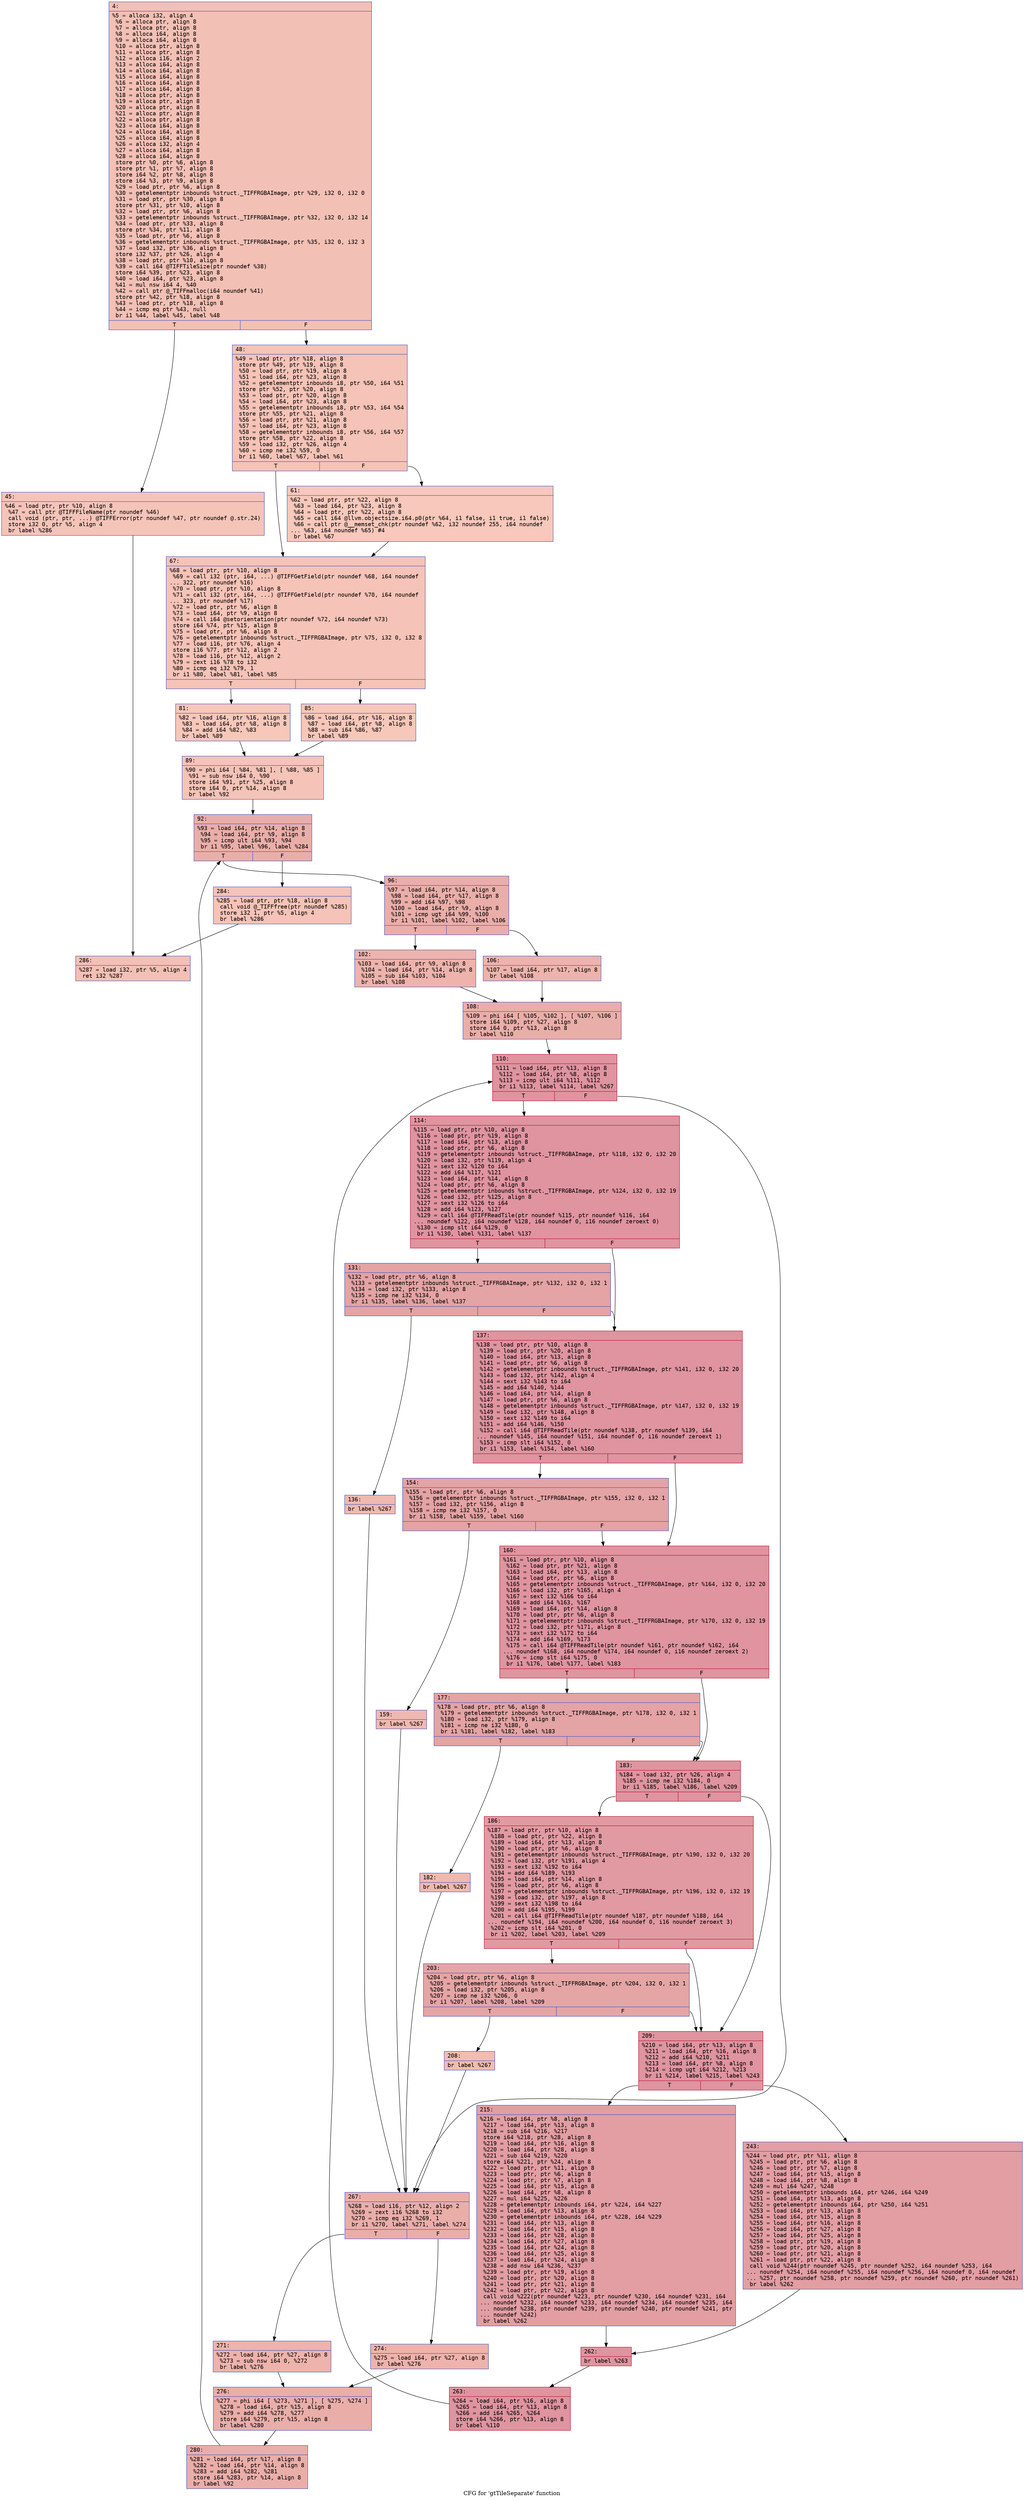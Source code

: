 digraph "CFG for 'gtTileSeparate' function" {
	label="CFG for 'gtTileSeparate' function";

	Node0x600002a326c0 [shape=record,color="#3d50c3ff", style=filled, fillcolor="#e5705870" fontname="Courier",label="{4:\l|  %5 = alloca i32, align 4\l  %6 = alloca ptr, align 8\l  %7 = alloca ptr, align 8\l  %8 = alloca i64, align 8\l  %9 = alloca i64, align 8\l  %10 = alloca ptr, align 8\l  %11 = alloca ptr, align 8\l  %12 = alloca i16, align 2\l  %13 = alloca i64, align 8\l  %14 = alloca i64, align 8\l  %15 = alloca i64, align 8\l  %16 = alloca i64, align 8\l  %17 = alloca i64, align 8\l  %18 = alloca ptr, align 8\l  %19 = alloca ptr, align 8\l  %20 = alloca ptr, align 8\l  %21 = alloca ptr, align 8\l  %22 = alloca ptr, align 8\l  %23 = alloca i64, align 8\l  %24 = alloca i64, align 8\l  %25 = alloca i64, align 8\l  %26 = alloca i32, align 4\l  %27 = alloca i64, align 8\l  %28 = alloca i64, align 8\l  store ptr %0, ptr %6, align 8\l  store ptr %1, ptr %7, align 8\l  store i64 %2, ptr %8, align 8\l  store i64 %3, ptr %9, align 8\l  %29 = load ptr, ptr %6, align 8\l  %30 = getelementptr inbounds %struct._TIFFRGBAImage, ptr %29, i32 0, i32 0\l  %31 = load ptr, ptr %30, align 8\l  store ptr %31, ptr %10, align 8\l  %32 = load ptr, ptr %6, align 8\l  %33 = getelementptr inbounds %struct._TIFFRGBAImage, ptr %32, i32 0, i32 14\l  %34 = load ptr, ptr %33, align 8\l  store ptr %34, ptr %11, align 8\l  %35 = load ptr, ptr %6, align 8\l  %36 = getelementptr inbounds %struct._TIFFRGBAImage, ptr %35, i32 0, i32 3\l  %37 = load i32, ptr %36, align 8\l  store i32 %37, ptr %26, align 4\l  %38 = load ptr, ptr %10, align 8\l  %39 = call i64 @TIFFTileSize(ptr noundef %38)\l  store i64 %39, ptr %23, align 8\l  %40 = load i64, ptr %23, align 8\l  %41 = mul nsw i64 4, %40\l  %42 = call ptr @_TIFFmalloc(i64 noundef %41)\l  store ptr %42, ptr %18, align 8\l  %43 = load ptr, ptr %18, align 8\l  %44 = icmp eq ptr %43, null\l  br i1 %44, label %45, label %48\l|{<s0>T|<s1>F}}"];
	Node0x600002a326c0:s0 -> Node0x600002a32710[tooltip="4 -> 45\nProbability 37.50%" ];
	Node0x600002a326c0:s1 -> Node0x600002a32760[tooltip="4 -> 48\nProbability 62.50%" ];
	Node0x600002a32710 [shape=record,color="#3d50c3ff", style=filled, fillcolor="#e97a5f70" fontname="Courier",label="{45:\l|  %46 = load ptr, ptr %10, align 8\l  %47 = call ptr @TIFFFileName(ptr noundef %46)\l  call void (ptr, ptr, ...) @TIFFError(ptr noundef %47, ptr noundef @.str.24)\l  store i32 0, ptr %5, align 4\l  br label %286\l}"];
	Node0x600002a32710 -> Node0x600002a332a0[tooltip="45 -> 286\nProbability 100.00%" ];
	Node0x600002a32760 [shape=record,color="#3d50c3ff", style=filled, fillcolor="#e8765c70" fontname="Courier",label="{48:\l|  %49 = load ptr, ptr %18, align 8\l  store ptr %49, ptr %19, align 8\l  %50 = load ptr, ptr %19, align 8\l  %51 = load i64, ptr %23, align 8\l  %52 = getelementptr inbounds i8, ptr %50, i64 %51\l  store ptr %52, ptr %20, align 8\l  %53 = load ptr, ptr %20, align 8\l  %54 = load i64, ptr %23, align 8\l  %55 = getelementptr inbounds i8, ptr %53, i64 %54\l  store ptr %55, ptr %21, align 8\l  %56 = load ptr, ptr %21, align 8\l  %57 = load i64, ptr %23, align 8\l  %58 = getelementptr inbounds i8, ptr %56, i64 %57\l  store ptr %58, ptr %22, align 8\l  %59 = load i32, ptr %26, align 4\l  %60 = icmp ne i32 %59, 0\l  br i1 %60, label %67, label %61\l|{<s0>T|<s1>F}}"];
	Node0x600002a32760:s0 -> Node0x600002a32800[tooltip="48 -> 67\nProbability 62.50%" ];
	Node0x600002a32760:s1 -> Node0x600002a327b0[tooltip="48 -> 61\nProbability 37.50%" ];
	Node0x600002a327b0 [shape=record,color="#3d50c3ff", style=filled, fillcolor="#ed836670" fontname="Courier",label="{61:\l|  %62 = load ptr, ptr %22, align 8\l  %63 = load i64, ptr %23, align 8\l  %64 = load ptr, ptr %22, align 8\l  %65 = call i64 @llvm.objectsize.i64.p0(ptr %64, i1 false, i1 true, i1 false)\l  %66 = call ptr @__memset_chk(ptr noundef %62, i32 noundef 255, i64 noundef\l... %63, i64 noundef %65) #4\l  br label %67\l}"];
	Node0x600002a327b0 -> Node0x600002a32800[tooltip="61 -> 67\nProbability 100.00%" ];
	Node0x600002a32800 [shape=record,color="#3d50c3ff", style=filled, fillcolor="#e8765c70" fontname="Courier",label="{67:\l|  %68 = load ptr, ptr %10, align 8\l  %69 = call i32 (ptr, i64, ...) @TIFFGetField(ptr noundef %68, i64 noundef\l... 322, ptr noundef %16)\l  %70 = load ptr, ptr %10, align 8\l  %71 = call i32 (ptr, i64, ...) @TIFFGetField(ptr noundef %70, i64 noundef\l... 323, ptr noundef %17)\l  %72 = load ptr, ptr %6, align 8\l  %73 = load i64, ptr %9, align 8\l  %74 = call i64 @setorientation(ptr noundef %72, i64 noundef %73)\l  store i64 %74, ptr %15, align 8\l  %75 = load ptr, ptr %6, align 8\l  %76 = getelementptr inbounds %struct._TIFFRGBAImage, ptr %75, i32 0, i32 8\l  %77 = load i16, ptr %76, align 4\l  store i16 %77, ptr %12, align 2\l  %78 = load i16, ptr %12, align 2\l  %79 = zext i16 %78 to i32\l  %80 = icmp eq i32 %79, 1\l  br i1 %80, label %81, label %85\l|{<s0>T|<s1>F}}"];
	Node0x600002a32800:s0 -> Node0x600002a32850[tooltip="67 -> 81\nProbability 50.00%" ];
	Node0x600002a32800:s1 -> Node0x600002a328a0[tooltip="67 -> 85\nProbability 50.00%" ];
	Node0x600002a32850 [shape=record,color="#3d50c3ff", style=filled, fillcolor="#ec7f6370" fontname="Courier",label="{81:\l|  %82 = load i64, ptr %16, align 8\l  %83 = load i64, ptr %8, align 8\l  %84 = add i64 %82, %83\l  br label %89\l}"];
	Node0x600002a32850 -> Node0x600002a328f0[tooltip="81 -> 89\nProbability 100.00%" ];
	Node0x600002a328a0 [shape=record,color="#3d50c3ff", style=filled, fillcolor="#ec7f6370" fontname="Courier",label="{85:\l|  %86 = load i64, ptr %16, align 8\l  %87 = load i64, ptr %8, align 8\l  %88 = sub i64 %86, %87\l  br label %89\l}"];
	Node0x600002a328a0 -> Node0x600002a328f0[tooltip="85 -> 89\nProbability 100.00%" ];
	Node0x600002a328f0 [shape=record,color="#3d50c3ff", style=filled, fillcolor="#e8765c70" fontname="Courier",label="{89:\l|  %90 = phi i64 [ %84, %81 ], [ %88, %85 ]\l  %91 = sub nsw i64 0, %90\l  store i64 %91, ptr %25, align 8\l  store i64 0, ptr %14, align 8\l  br label %92\l}"];
	Node0x600002a328f0 -> Node0x600002a32940[tooltip="89 -> 92\nProbability 100.00%" ];
	Node0x600002a32940 [shape=record,color="#3d50c3ff", style=filled, fillcolor="#d0473d70" fontname="Courier",label="{92:\l|  %93 = load i64, ptr %14, align 8\l  %94 = load i64, ptr %9, align 8\l  %95 = icmp ult i64 %93, %94\l  br i1 %95, label %96, label %284\l|{<s0>T|<s1>F}}"];
	Node0x600002a32940:s0 -> Node0x600002a32990[tooltip="92 -> 96\nProbability 96.88%" ];
	Node0x600002a32940:s1 -> Node0x600002a33250[tooltip="92 -> 284\nProbability 3.12%" ];
	Node0x600002a32990 [shape=record,color="#3d50c3ff", style=filled, fillcolor="#d0473d70" fontname="Courier",label="{96:\l|  %97 = load i64, ptr %14, align 8\l  %98 = load i64, ptr %17, align 8\l  %99 = add i64 %97, %98\l  %100 = load i64, ptr %9, align 8\l  %101 = icmp ugt i64 %99, %100\l  br i1 %101, label %102, label %106\l|{<s0>T|<s1>F}}"];
	Node0x600002a32990:s0 -> Node0x600002a329e0[tooltip="96 -> 102\nProbability 50.00%" ];
	Node0x600002a32990:s1 -> Node0x600002a32a30[tooltip="96 -> 106\nProbability 50.00%" ];
	Node0x600002a329e0 [shape=record,color="#3d50c3ff", style=filled, fillcolor="#d6524470" fontname="Courier",label="{102:\l|  %103 = load i64, ptr %9, align 8\l  %104 = load i64, ptr %14, align 8\l  %105 = sub i64 %103, %104\l  br label %108\l}"];
	Node0x600002a329e0 -> Node0x600002a32a80[tooltip="102 -> 108\nProbability 100.00%" ];
	Node0x600002a32a30 [shape=record,color="#3d50c3ff", style=filled, fillcolor="#d6524470" fontname="Courier",label="{106:\l|  %107 = load i64, ptr %17, align 8\l  br label %108\l}"];
	Node0x600002a32a30 -> Node0x600002a32a80[tooltip="106 -> 108\nProbability 100.00%" ];
	Node0x600002a32a80 [shape=record,color="#3d50c3ff", style=filled, fillcolor="#d0473d70" fontname="Courier",label="{108:\l|  %109 = phi i64 [ %105, %102 ], [ %107, %106 ]\l  store i64 %109, ptr %27, align 8\l  store i64 0, ptr %13, align 8\l  br label %110\l}"];
	Node0x600002a32a80 -> Node0x600002a32ad0[tooltip="108 -> 110\nProbability 100.00%" ];
	Node0x600002a32ad0 [shape=record,color="#b70d28ff", style=filled, fillcolor="#b70d2870" fontname="Courier",label="{110:\l|  %111 = load i64, ptr %13, align 8\l  %112 = load i64, ptr %8, align 8\l  %113 = icmp ult i64 %111, %112\l  br i1 %113, label %114, label %267\l|{<s0>T|<s1>F}}"];
	Node0x600002a32ad0:s0 -> Node0x600002a32b20[tooltip="110 -> 114\nProbability 96.88%" ];
	Node0x600002a32ad0:s1 -> Node0x600002a330c0[tooltip="110 -> 267\nProbability 3.12%" ];
	Node0x600002a32b20 [shape=record,color="#b70d28ff", style=filled, fillcolor="#b70d2870" fontname="Courier",label="{114:\l|  %115 = load ptr, ptr %10, align 8\l  %116 = load ptr, ptr %19, align 8\l  %117 = load i64, ptr %13, align 8\l  %118 = load ptr, ptr %6, align 8\l  %119 = getelementptr inbounds %struct._TIFFRGBAImage, ptr %118, i32 0, i32 20\l  %120 = load i32, ptr %119, align 4\l  %121 = sext i32 %120 to i64\l  %122 = add i64 %117, %121\l  %123 = load i64, ptr %14, align 8\l  %124 = load ptr, ptr %6, align 8\l  %125 = getelementptr inbounds %struct._TIFFRGBAImage, ptr %124, i32 0, i32 19\l  %126 = load i32, ptr %125, align 8\l  %127 = sext i32 %126 to i64\l  %128 = add i64 %123, %127\l  %129 = call i64 @TIFFReadTile(ptr noundef %115, ptr noundef %116, i64\l... noundef %122, i64 noundef %128, i64 noundef 0, i16 noundef zeroext 0)\l  %130 = icmp slt i64 %129, 0\l  br i1 %130, label %131, label %137\l|{<s0>T|<s1>F}}"];
	Node0x600002a32b20:s0 -> Node0x600002a32b70[tooltip="114 -> 131\nProbability 37.50%" ];
	Node0x600002a32b20:s1 -> Node0x600002a32c10[tooltip="114 -> 137\nProbability 62.50%" ];
	Node0x600002a32b70 [shape=record,color="#3d50c3ff", style=filled, fillcolor="#c32e3170" fontname="Courier",label="{131:\l|  %132 = load ptr, ptr %6, align 8\l  %133 = getelementptr inbounds %struct._TIFFRGBAImage, ptr %132, i32 0, i32 1\l  %134 = load i32, ptr %133, align 8\l  %135 = icmp ne i32 %134, 0\l  br i1 %135, label %136, label %137\l|{<s0>T|<s1>F}}"];
	Node0x600002a32b70:s0 -> Node0x600002a32bc0[tooltip="131 -> 136\nProbability 3.12%" ];
	Node0x600002a32b70:s1 -> Node0x600002a32c10[tooltip="131 -> 137\nProbability 96.88%" ];
	Node0x600002a32bc0 [shape=record,color="#3d50c3ff", style=filled, fillcolor="#de614d70" fontname="Courier",label="{136:\l|  br label %267\l}"];
	Node0x600002a32bc0 -> Node0x600002a330c0[tooltip="136 -> 267\nProbability 100.00%" ];
	Node0x600002a32c10 [shape=record,color="#b70d28ff", style=filled, fillcolor="#b70d2870" fontname="Courier",label="{137:\l|  %138 = load ptr, ptr %10, align 8\l  %139 = load ptr, ptr %20, align 8\l  %140 = load i64, ptr %13, align 8\l  %141 = load ptr, ptr %6, align 8\l  %142 = getelementptr inbounds %struct._TIFFRGBAImage, ptr %141, i32 0, i32 20\l  %143 = load i32, ptr %142, align 4\l  %144 = sext i32 %143 to i64\l  %145 = add i64 %140, %144\l  %146 = load i64, ptr %14, align 8\l  %147 = load ptr, ptr %6, align 8\l  %148 = getelementptr inbounds %struct._TIFFRGBAImage, ptr %147, i32 0, i32 19\l  %149 = load i32, ptr %148, align 8\l  %150 = sext i32 %149 to i64\l  %151 = add i64 %146, %150\l  %152 = call i64 @TIFFReadTile(ptr noundef %138, ptr noundef %139, i64\l... noundef %145, i64 noundef %151, i64 noundef 0, i16 noundef zeroext 1)\l  %153 = icmp slt i64 %152, 0\l  br i1 %153, label %154, label %160\l|{<s0>T|<s1>F}}"];
	Node0x600002a32c10:s0 -> Node0x600002a32c60[tooltip="137 -> 154\nProbability 37.50%" ];
	Node0x600002a32c10:s1 -> Node0x600002a32d00[tooltip="137 -> 160\nProbability 62.50%" ];
	Node0x600002a32c60 [shape=record,color="#3d50c3ff", style=filled, fillcolor="#c32e3170" fontname="Courier",label="{154:\l|  %155 = load ptr, ptr %6, align 8\l  %156 = getelementptr inbounds %struct._TIFFRGBAImage, ptr %155, i32 0, i32 1\l  %157 = load i32, ptr %156, align 8\l  %158 = icmp ne i32 %157, 0\l  br i1 %158, label %159, label %160\l|{<s0>T|<s1>F}}"];
	Node0x600002a32c60:s0 -> Node0x600002a32cb0[tooltip="154 -> 159\nProbability 3.12%" ];
	Node0x600002a32c60:s1 -> Node0x600002a32d00[tooltip="154 -> 160\nProbability 96.88%" ];
	Node0x600002a32cb0 [shape=record,color="#3d50c3ff", style=filled, fillcolor="#de614d70" fontname="Courier",label="{159:\l|  br label %267\l}"];
	Node0x600002a32cb0 -> Node0x600002a330c0[tooltip="159 -> 267\nProbability 100.00%" ];
	Node0x600002a32d00 [shape=record,color="#b70d28ff", style=filled, fillcolor="#b70d2870" fontname="Courier",label="{160:\l|  %161 = load ptr, ptr %10, align 8\l  %162 = load ptr, ptr %21, align 8\l  %163 = load i64, ptr %13, align 8\l  %164 = load ptr, ptr %6, align 8\l  %165 = getelementptr inbounds %struct._TIFFRGBAImage, ptr %164, i32 0, i32 20\l  %166 = load i32, ptr %165, align 4\l  %167 = sext i32 %166 to i64\l  %168 = add i64 %163, %167\l  %169 = load i64, ptr %14, align 8\l  %170 = load ptr, ptr %6, align 8\l  %171 = getelementptr inbounds %struct._TIFFRGBAImage, ptr %170, i32 0, i32 19\l  %172 = load i32, ptr %171, align 8\l  %173 = sext i32 %172 to i64\l  %174 = add i64 %169, %173\l  %175 = call i64 @TIFFReadTile(ptr noundef %161, ptr noundef %162, i64\l... noundef %168, i64 noundef %174, i64 noundef 0, i16 noundef zeroext 2)\l  %176 = icmp slt i64 %175, 0\l  br i1 %176, label %177, label %183\l|{<s0>T|<s1>F}}"];
	Node0x600002a32d00:s0 -> Node0x600002a32d50[tooltip="160 -> 177\nProbability 37.50%" ];
	Node0x600002a32d00:s1 -> Node0x600002a32df0[tooltip="160 -> 183\nProbability 62.50%" ];
	Node0x600002a32d50 [shape=record,color="#3d50c3ff", style=filled, fillcolor="#c32e3170" fontname="Courier",label="{177:\l|  %178 = load ptr, ptr %6, align 8\l  %179 = getelementptr inbounds %struct._TIFFRGBAImage, ptr %178, i32 0, i32 1\l  %180 = load i32, ptr %179, align 8\l  %181 = icmp ne i32 %180, 0\l  br i1 %181, label %182, label %183\l|{<s0>T|<s1>F}}"];
	Node0x600002a32d50:s0 -> Node0x600002a32da0[tooltip="177 -> 182\nProbability 3.12%" ];
	Node0x600002a32d50:s1 -> Node0x600002a32df0[tooltip="177 -> 183\nProbability 96.88%" ];
	Node0x600002a32da0 [shape=record,color="#3d50c3ff", style=filled, fillcolor="#de614d70" fontname="Courier",label="{182:\l|  br label %267\l}"];
	Node0x600002a32da0 -> Node0x600002a330c0[tooltip="182 -> 267\nProbability 100.00%" ];
	Node0x600002a32df0 [shape=record,color="#b70d28ff", style=filled, fillcolor="#b70d2870" fontname="Courier",label="{183:\l|  %184 = load i32, ptr %26, align 4\l  %185 = icmp ne i32 %184, 0\l  br i1 %185, label %186, label %209\l|{<s0>T|<s1>F}}"];
	Node0x600002a32df0:s0 -> Node0x600002a32e40[tooltip="183 -> 186\nProbability 62.50%" ];
	Node0x600002a32df0:s1 -> Node0x600002a32f30[tooltip="183 -> 209\nProbability 37.50%" ];
	Node0x600002a32e40 [shape=record,color="#b70d28ff", style=filled, fillcolor="#bb1b2c70" fontname="Courier",label="{186:\l|  %187 = load ptr, ptr %10, align 8\l  %188 = load ptr, ptr %22, align 8\l  %189 = load i64, ptr %13, align 8\l  %190 = load ptr, ptr %6, align 8\l  %191 = getelementptr inbounds %struct._TIFFRGBAImage, ptr %190, i32 0, i32 20\l  %192 = load i32, ptr %191, align 4\l  %193 = sext i32 %192 to i64\l  %194 = add i64 %189, %193\l  %195 = load i64, ptr %14, align 8\l  %196 = load ptr, ptr %6, align 8\l  %197 = getelementptr inbounds %struct._TIFFRGBAImage, ptr %196, i32 0, i32 19\l  %198 = load i32, ptr %197, align 8\l  %199 = sext i32 %198 to i64\l  %200 = add i64 %195, %199\l  %201 = call i64 @TIFFReadTile(ptr noundef %187, ptr noundef %188, i64\l... noundef %194, i64 noundef %200, i64 noundef 0, i16 noundef zeroext 3)\l  %202 = icmp slt i64 %201, 0\l  br i1 %202, label %203, label %209\l|{<s0>T|<s1>F}}"];
	Node0x600002a32e40:s0 -> Node0x600002a32e90[tooltip="186 -> 203\nProbability 37.50%" ];
	Node0x600002a32e40:s1 -> Node0x600002a32f30[tooltip="186 -> 209\nProbability 62.50%" ];
	Node0x600002a32e90 [shape=record,color="#3d50c3ff", style=filled, fillcolor="#c5333470" fontname="Courier",label="{203:\l|  %204 = load ptr, ptr %6, align 8\l  %205 = getelementptr inbounds %struct._TIFFRGBAImage, ptr %204, i32 0, i32 1\l  %206 = load i32, ptr %205, align 8\l  %207 = icmp ne i32 %206, 0\l  br i1 %207, label %208, label %209\l|{<s0>T|<s1>F}}"];
	Node0x600002a32e90:s0 -> Node0x600002a32ee0[tooltip="203 -> 208\nProbability 3.12%" ];
	Node0x600002a32e90:s1 -> Node0x600002a32f30[tooltip="203 -> 209\nProbability 96.88%" ];
	Node0x600002a32ee0 [shape=record,color="#3d50c3ff", style=filled, fillcolor="#e1675170" fontname="Courier",label="{208:\l|  br label %267\l}"];
	Node0x600002a32ee0 -> Node0x600002a330c0[tooltip="208 -> 267\nProbability 100.00%" ];
	Node0x600002a32f30 [shape=record,color="#b70d28ff", style=filled, fillcolor="#b70d2870" fontname="Courier",label="{209:\l|  %210 = load i64, ptr %13, align 8\l  %211 = load i64, ptr %16, align 8\l  %212 = add i64 %210, %211\l  %213 = load i64, ptr %8, align 8\l  %214 = icmp ugt i64 %212, %213\l  br i1 %214, label %215, label %243\l|{<s0>T|<s1>F}}"];
	Node0x600002a32f30:s0 -> Node0x600002a32f80[tooltip="209 -> 215\nProbability 50.00%" ];
	Node0x600002a32f30:s1 -> Node0x600002a32fd0[tooltip="209 -> 243\nProbability 50.00%" ];
	Node0x600002a32f80 [shape=record,color="#3d50c3ff", style=filled, fillcolor="#be242e70" fontname="Courier",label="{215:\l|  %216 = load i64, ptr %8, align 8\l  %217 = load i64, ptr %13, align 8\l  %218 = sub i64 %216, %217\l  store i64 %218, ptr %28, align 8\l  %219 = load i64, ptr %16, align 8\l  %220 = load i64, ptr %28, align 8\l  %221 = sub i64 %219, %220\l  store i64 %221, ptr %24, align 8\l  %222 = load ptr, ptr %11, align 8\l  %223 = load ptr, ptr %6, align 8\l  %224 = load ptr, ptr %7, align 8\l  %225 = load i64, ptr %15, align 8\l  %226 = load i64, ptr %8, align 8\l  %227 = mul i64 %225, %226\l  %228 = getelementptr inbounds i64, ptr %224, i64 %227\l  %229 = load i64, ptr %13, align 8\l  %230 = getelementptr inbounds i64, ptr %228, i64 %229\l  %231 = load i64, ptr %13, align 8\l  %232 = load i64, ptr %15, align 8\l  %233 = load i64, ptr %28, align 8\l  %234 = load i64, ptr %27, align 8\l  %235 = load i64, ptr %24, align 8\l  %236 = load i64, ptr %25, align 8\l  %237 = load i64, ptr %24, align 8\l  %238 = add nsw i64 %236, %237\l  %239 = load ptr, ptr %19, align 8\l  %240 = load ptr, ptr %20, align 8\l  %241 = load ptr, ptr %21, align 8\l  %242 = load ptr, ptr %22, align 8\l  call void %222(ptr noundef %223, ptr noundef %230, i64 noundef %231, i64\l... noundef %232, i64 noundef %233, i64 noundef %234, i64 noundef %235, i64\l... noundef %238, ptr noundef %239, ptr noundef %240, ptr noundef %241, ptr\l... noundef %242)\l  br label %262\l}"];
	Node0x600002a32f80 -> Node0x600002a33020[tooltip="215 -> 262\nProbability 100.00%" ];
	Node0x600002a32fd0 [shape=record,color="#3d50c3ff", style=filled, fillcolor="#be242e70" fontname="Courier",label="{243:\l|  %244 = load ptr, ptr %11, align 8\l  %245 = load ptr, ptr %6, align 8\l  %246 = load ptr, ptr %7, align 8\l  %247 = load i64, ptr %15, align 8\l  %248 = load i64, ptr %8, align 8\l  %249 = mul i64 %247, %248\l  %250 = getelementptr inbounds i64, ptr %246, i64 %249\l  %251 = load i64, ptr %13, align 8\l  %252 = getelementptr inbounds i64, ptr %250, i64 %251\l  %253 = load i64, ptr %13, align 8\l  %254 = load i64, ptr %15, align 8\l  %255 = load i64, ptr %16, align 8\l  %256 = load i64, ptr %27, align 8\l  %257 = load i64, ptr %25, align 8\l  %258 = load ptr, ptr %19, align 8\l  %259 = load ptr, ptr %20, align 8\l  %260 = load ptr, ptr %21, align 8\l  %261 = load ptr, ptr %22, align 8\l  call void %244(ptr noundef %245, ptr noundef %252, i64 noundef %253, i64\l... noundef %254, i64 noundef %255, i64 noundef %256, i64 noundef 0, i64 noundef\l... %257, ptr noundef %258, ptr noundef %259, ptr noundef %260, ptr noundef %261)\l  br label %262\l}"];
	Node0x600002a32fd0 -> Node0x600002a33020[tooltip="243 -> 262\nProbability 100.00%" ];
	Node0x600002a33020 [shape=record,color="#b70d28ff", style=filled, fillcolor="#b70d2870" fontname="Courier",label="{262:\l|  br label %263\l}"];
	Node0x600002a33020 -> Node0x600002a33070[tooltip="262 -> 263\nProbability 100.00%" ];
	Node0x600002a33070 [shape=record,color="#b70d28ff", style=filled, fillcolor="#b70d2870" fontname="Courier",label="{263:\l|  %264 = load i64, ptr %16, align 8\l  %265 = load i64, ptr %13, align 8\l  %266 = add i64 %265, %264\l  store i64 %266, ptr %13, align 8\l  br label %110\l}"];
	Node0x600002a33070 -> Node0x600002a32ad0[tooltip="263 -> 110\nProbability 100.00%" ];
	Node0x600002a330c0 [shape=record,color="#3d50c3ff", style=filled, fillcolor="#d0473d70" fontname="Courier",label="{267:\l|  %268 = load i16, ptr %12, align 2\l  %269 = zext i16 %268 to i32\l  %270 = icmp eq i32 %269, 1\l  br i1 %270, label %271, label %274\l|{<s0>T|<s1>F}}"];
	Node0x600002a330c0:s0 -> Node0x600002a33110[tooltip="267 -> 271\nProbability 50.00%" ];
	Node0x600002a330c0:s1 -> Node0x600002a33160[tooltip="267 -> 274\nProbability 50.00%" ];
	Node0x600002a33110 [shape=record,color="#3d50c3ff", style=filled, fillcolor="#d6524470" fontname="Courier",label="{271:\l|  %272 = load i64, ptr %27, align 8\l  %273 = sub nsw i64 0, %272\l  br label %276\l}"];
	Node0x600002a33110 -> Node0x600002a331b0[tooltip="271 -> 276\nProbability 100.00%" ];
	Node0x600002a33160 [shape=record,color="#3d50c3ff", style=filled, fillcolor="#d6524470" fontname="Courier",label="{274:\l|  %275 = load i64, ptr %27, align 8\l  br label %276\l}"];
	Node0x600002a33160 -> Node0x600002a331b0[tooltip="274 -> 276\nProbability 100.00%" ];
	Node0x600002a331b0 [shape=record,color="#3d50c3ff", style=filled, fillcolor="#d0473d70" fontname="Courier",label="{276:\l|  %277 = phi i64 [ %273, %271 ], [ %275, %274 ]\l  %278 = load i64, ptr %15, align 8\l  %279 = add i64 %278, %277\l  store i64 %279, ptr %15, align 8\l  br label %280\l}"];
	Node0x600002a331b0 -> Node0x600002a33200[tooltip="276 -> 280\nProbability 100.00%" ];
	Node0x600002a33200 [shape=record,color="#3d50c3ff", style=filled, fillcolor="#d0473d70" fontname="Courier",label="{280:\l|  %281 = load i64, ptr %17, align 8\l  %282 = load i64, ptr %14, align 8\l  %283 = add i64 %282, %281\l  store i64 %283, ptr %14, align 8\l  br label %92\l}"];
	Node0x600002a33200 -> Node0x600002a32940[tooltip="280 -> 92\nProbability 100.00%" ];
	Node0x600002a33250 [shape=record,color="#3d50c3ff", style=filled, fillcolor="#e8765c70" fontname="Courier",label="{284:\l|  %285 = load ptr, ptr %18, align 8\l  call void @_TIFFfree(ptr noundef %285)\l  store i32 1, ptr %5, align 4\l  br label %286\l}"];
	Node0x600002a33250 -> Node0x600002a332a0[tooltip="284 -> 286\nProbability 100.00%" ];
	Node0x600002a332a0 [shape=record,color="#3d50c3ff", style=filled, fillcolor="#e5705870" fontname="Courier",label="{286:\l|  %287 = load i32, ptr %5, align 4\l  ret i32 %287\l}"];
}
